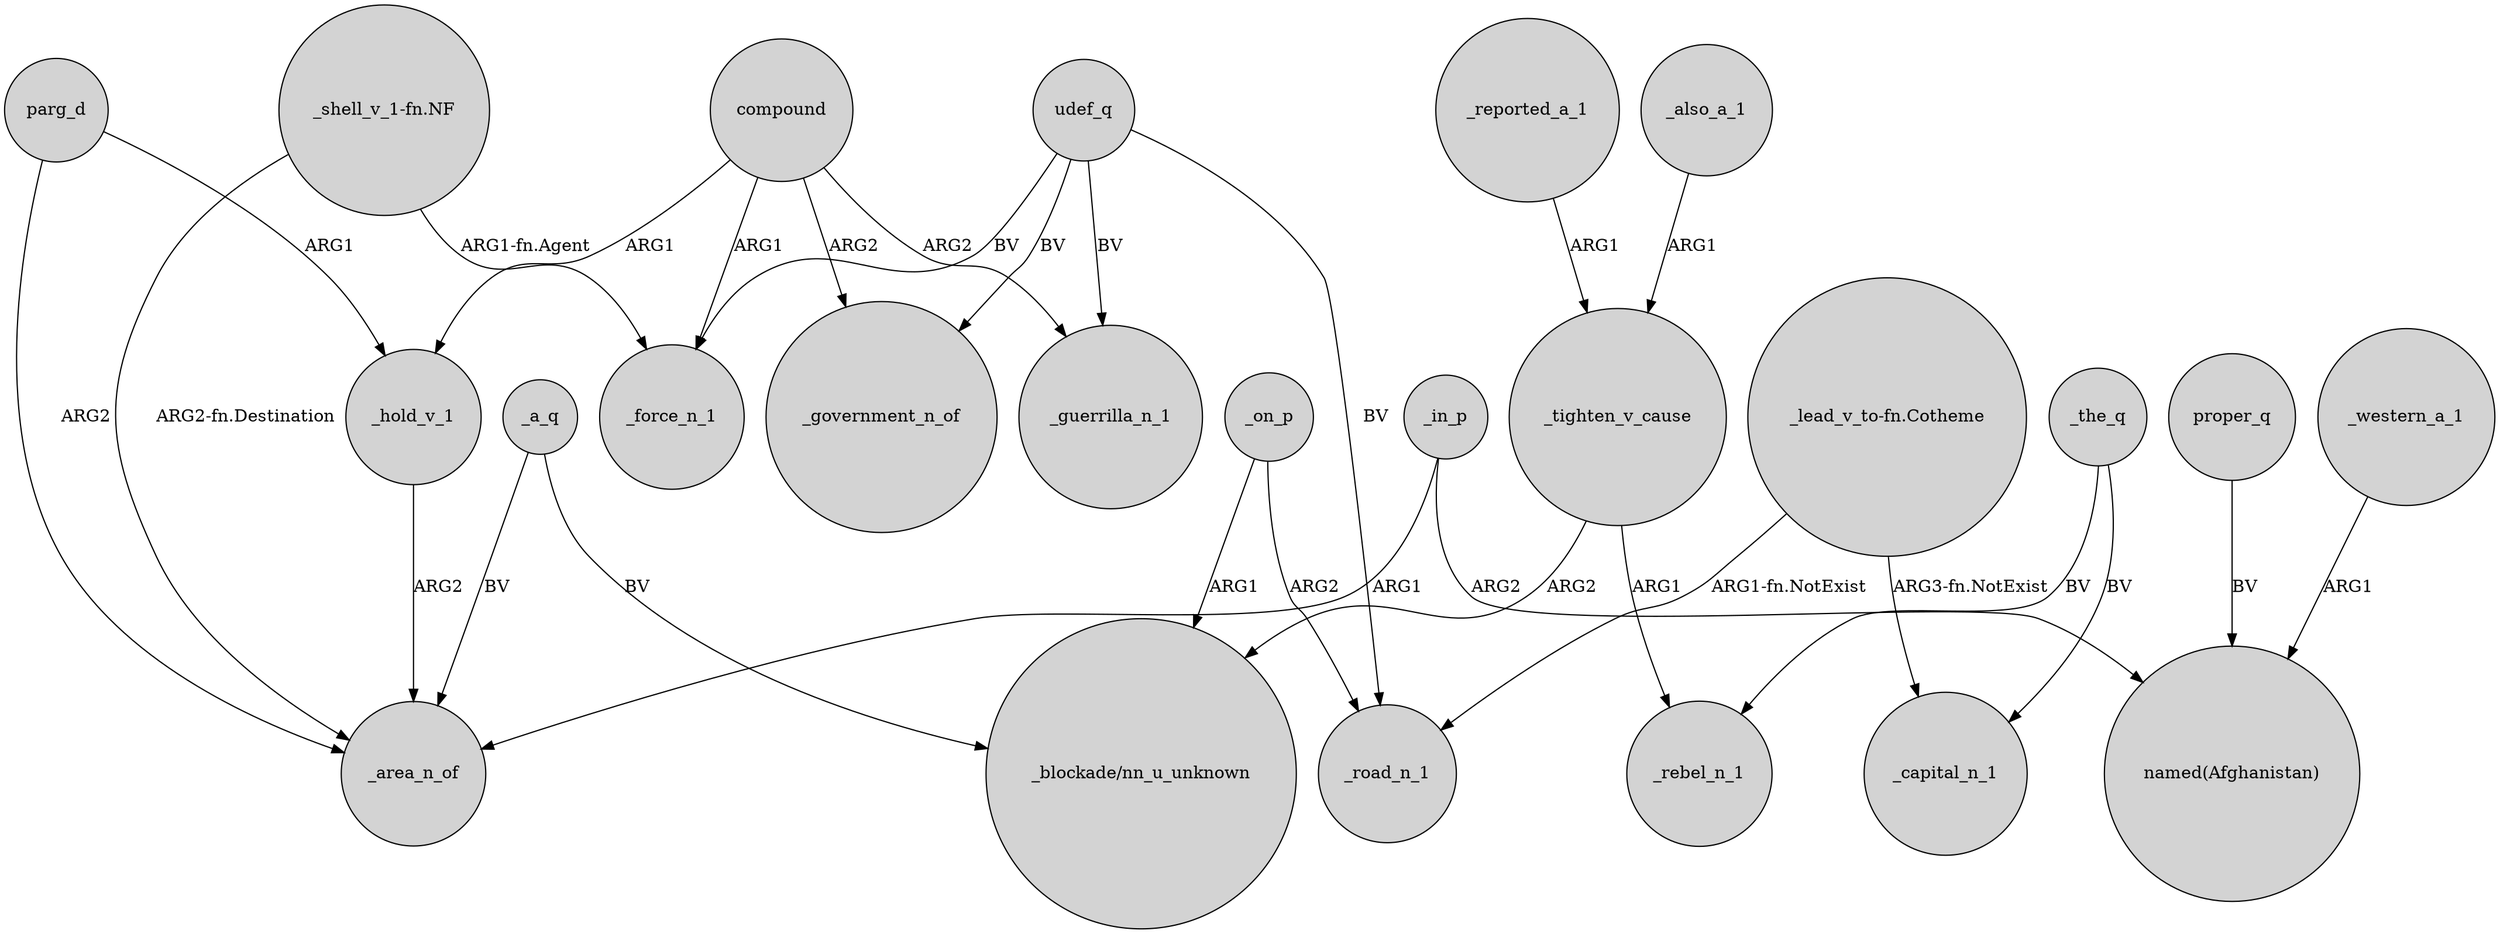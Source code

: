 digraph {
	node [shape=circle style=filled]
	"_shell_v_1-fn.NF" -> _area_n_of [label="ARG2-fn.Destination"]
	udef_q -> _force_n_1 [label=BV]
	parg_d -> _area_n_of [label=ARG2]
	compound -> _government_n_of [label=ARG2]
	"_lead_v_to-fn.Cotheme" -> _capital_n_1 [label="ARG3-fn.NotExist"]
	udef_q -> _government_n_of [label=BV]
	compound -> _force_n_1 [label=ARG1]
	_a_q -> _area_n_of [label=BV]
	_tighten_v_cause -> _rebel_n_1 [label=ARG1]
	_reported_a_1 -> _tighten_v_cause [label=ARG1]
	"_shell_v_1-fn.NF" -> _force_n_1 [label="ARG1-fn.Agent"]
	compound -> _hold_v_1 [label=ARG1]
	proper_q -> "named(Afghanistan)" [label=BV]
	_on_p -> _road_n_1 [label=ARG2]
	parg_d -> _hold_v_1 [label=ARG1]
	_the_q -> _capital_n_1 [label=BV]
	_also_a_1 -> _tighten_v_cause [label=ARG1]
	udef_q -> _road_n_1 [label=BV]
	_hold_v_1 -> _area_n_of [label=ARG2]
	_on_p -> "_blockade/nn_u_unknown" [label=ARG1]
	_in_p -> _area_n_of [label=ARG1]
	_western_a_1 -> "named(Afghanistan)" [label=ARG1]
	"_lead_v_to-fn.Cotheme" -> _road_n_1 [label="ARG1-fn.NotExist"]
	_a_q -> "_blockade/nn_u_unknown" [label=BV]
	_in_p -> "named(Afghanistan)" [label=ARG2]
	_tighten_v_cause -> "_blockade/nn_u_unknown" [label=ARG2]
	compound -> _guerrilla_n_1 [label=ARG2]
	_the_q -> _rebel_n_1 [label=BV]
	udef_q -> _guerrilla_n_1 [label=BV]
}
